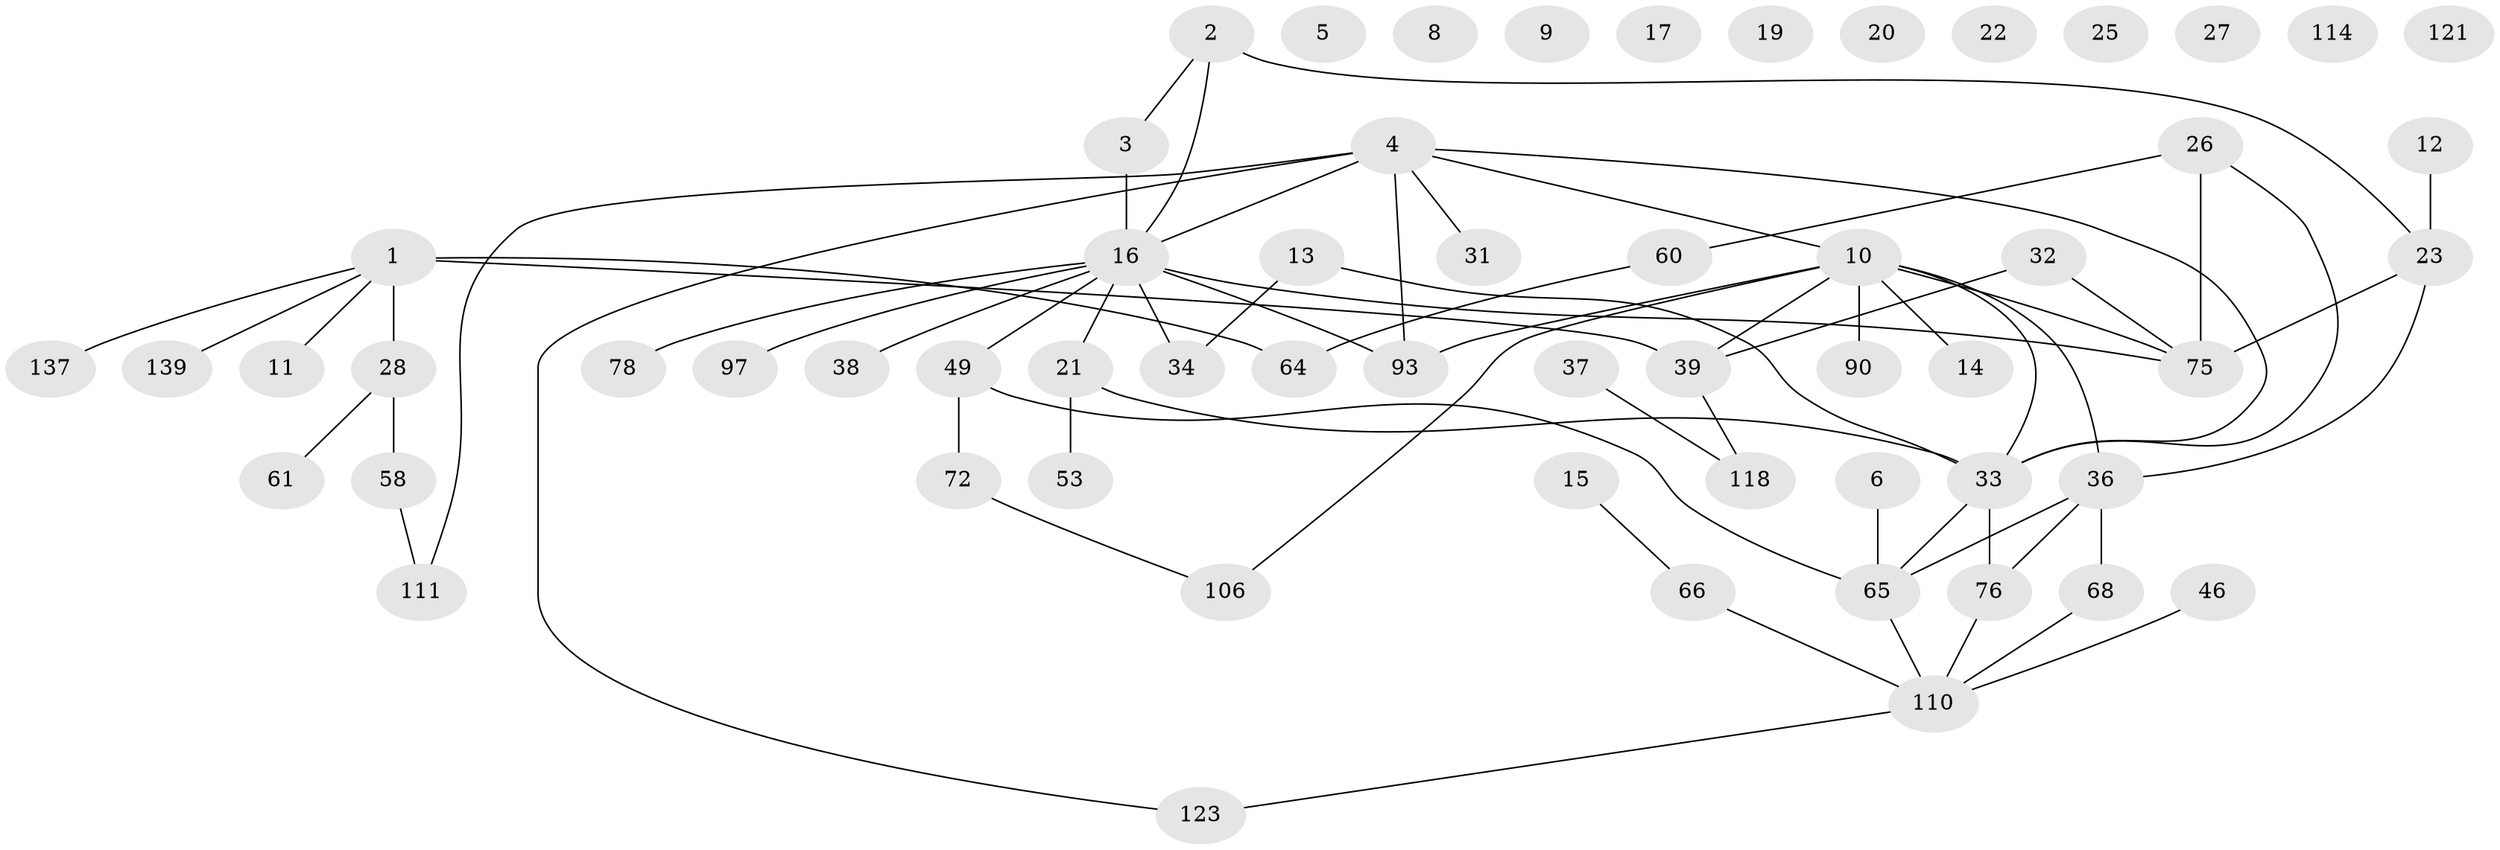 // original degree distribution, {4: 0.08783783783783784, 3: 0.2702702702702703, 2: 0.2702702702702703, 0: 0.06756756756756757, 1: 0.2702702702702703, 5: 0.02702702702702703, 6: 0.006756756756756757}
// Generated by graph-tools (version 1.1) at 2025/16/03/04/25 18:16:27]
// undirected, 59 vertices, 67 edges
graph export_dot {
graph [start="1"]
  node [color=gray90,style=filled];
  1 [super="+102+41"];
  2 [super="+116"];
  3 [super="+63+84"];
  4 [super="+35+7"];
  5;
  6 [super="+105"];
  8;
  9;
  10 [super="+45+47"];
  11 [super="+144"];
  12 [super="+86"];
  13 [super="+67+69+24+29"];
  14;
  15 [super="+115"];
  16 [super="+57+18+147+138"];
  17;
  19;
  20;
  21 [super="+112+94+48"];
  22;
  23 [super="+30+104"];
  25;
  26;
  27 [super="+133"];
  28 [super="+40+108"];
  31;
  32;
  33 [super="+59+50+54"];
  34 [super="+92"];
  36 [super="+43+131"];
  37 [super="+141"];
  38 [super="+44"];
  39 [super="+129+140+42"];
  46 [super="+124"];
  49 [super="+74+87+71"];
  53 [super="+70"];
  58 [super="+95"];
  60 [super="+127+80"];
  61;
  64 [super="+148"];
  65 [super="+136+77"];
  66 [super="+83"];
  68 [super="+81"];
  72 [super="+88"];
  75 [super="+113+134"];
  76;
  78;
  90 [super="+135"];
  93;
  97;
  106 [super="+126"];
  110 [super="+117"];
  111;
  114;
  118 [super="+142"];
  121;
  123;
  137;
  139;
  1 -- 64 [weight=2];
  1 -- 11;
  1 -- 139;
  1 -- 28;
  1 -- 137;
  1 -- 39;
  2 -- 23;
  2 -- 3;
  2 -- 16;
  3 -- 16;
  4 -- 123;
  4 -- 111;
  4 -- 33;
  4 -- 16;
  4 -- 10;
  4 -- 93;
  4 -- 31;
  6 -- 65;
  10 -- 39;
  10 -- 75;
  10 -- 14;
  10 -- 90;
  10 -- 93;
  10 -- 36;
  10 -- 106;
  10 -- 33;
  12 -- 23;
  13 -- 34;
  13 -- 33;
  15 -- 66;
  16 -- 97;
  16 -- 38;
  16 -- 78;
  16 -- 93;
  16 -- 49;
  16 -- 21;
  16 -- 75;
  16 -- 34;
  21 -- 53;
  21 -- 33;
  23 -- 75;
  23 -- 36;
  26 -- 75;
  26 -- 60;
  26 -- 33;
  28 -- 61;
  28 -- 58;
  32 -- 39;
  32 -- 75;
  33 -- 65 [weight=2];
  33 -- 76;
  36 -- 68;
  36 -- 76;
  36 -- 65;
  37 -- 118;
  39 -- 118;
  46 -- 110;
  49 -- 72;
  49 -- 65;
  58 -- 111;
  60 -- 64;
  65 -- 110;
  66 -- 110;
  68 -- 110;
  72 -- 106;
  76 -- 110;
  110 -- 123;
}
